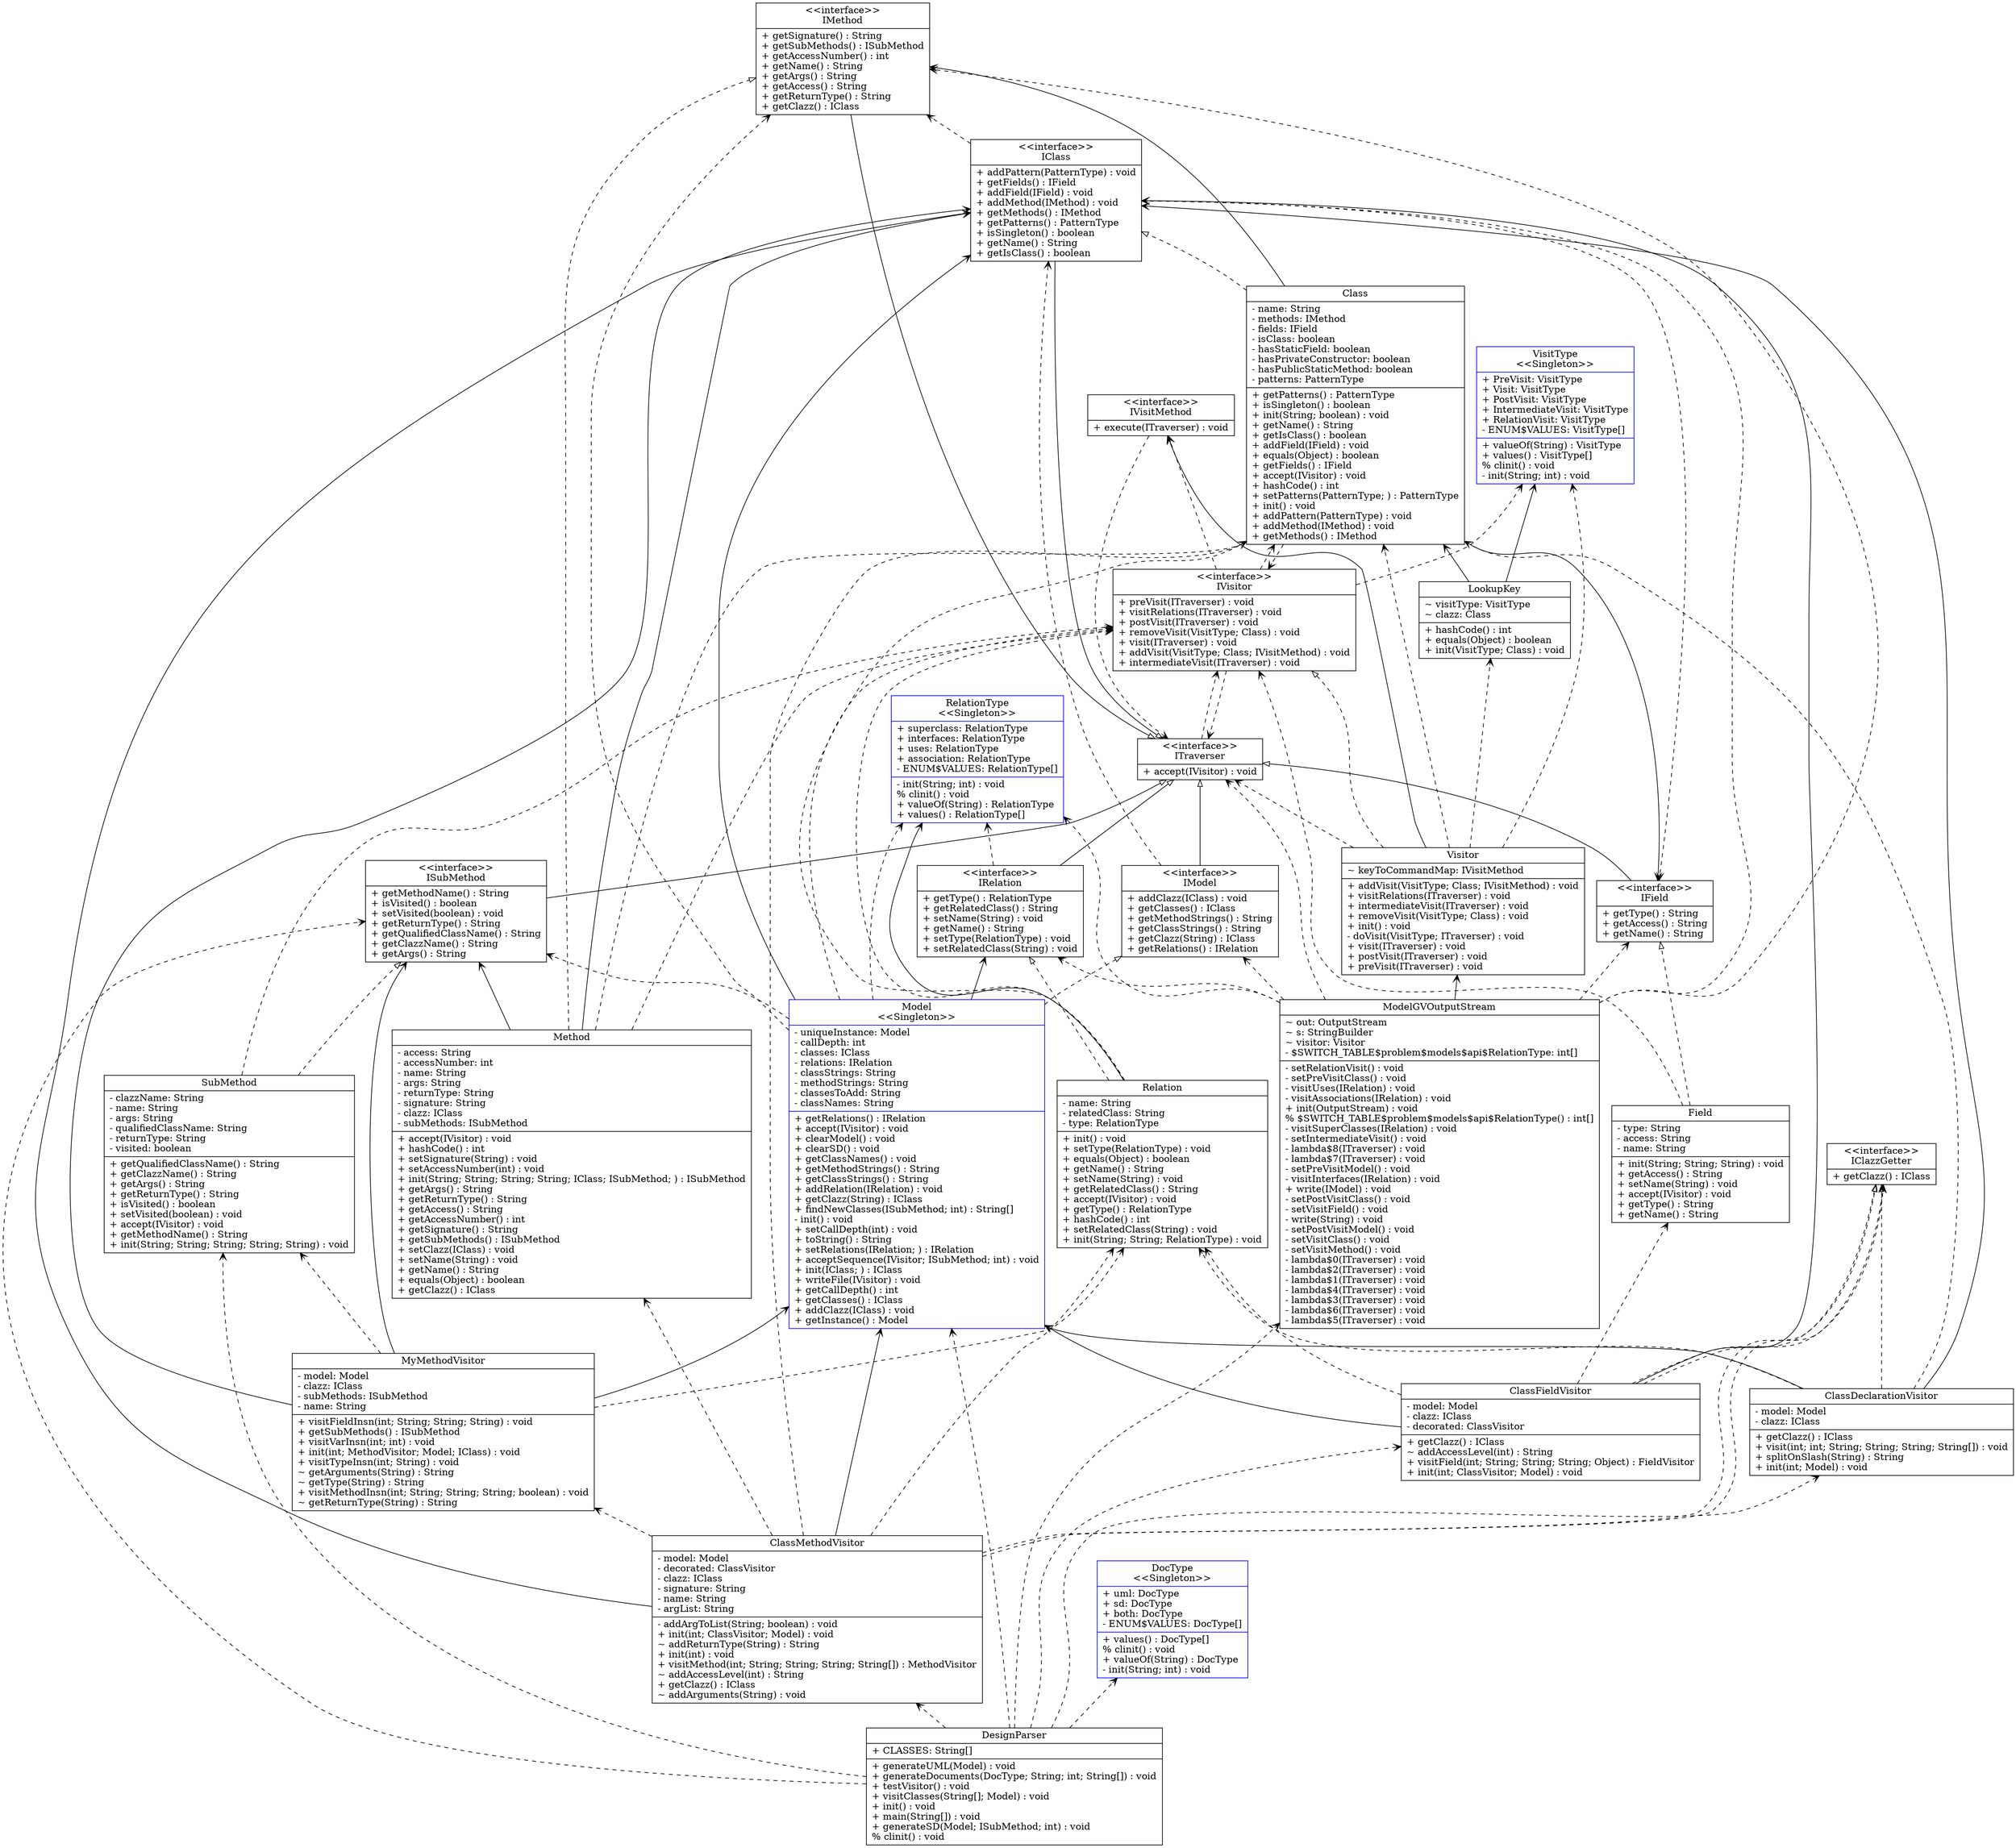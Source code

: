 digraph model{
rankdir = BT;
IField [
shape="record",
label = "{\<\<interface\>\>\nIField| + getType() : String\l+ getAccess() : String\l+ getName() : String\l}"
];

Relation [
shape="record",
label = "{Relation| - name: String\l- relatedClass: String\l- type: RelationType\l|+ init() : void\l+ setType(RelationType) : void\l+ equals(Object) : boolean\l+ getName() : String\l+ setName(String) : void\l+ getRelatedClass() : String\l+ accept(IVisitor) : void\l+ getType() : RelationType\l+ hashCode() : int\l+ setRelatedClass(String) : void\l+ init(String; String; RelationType) : void\l}"
];

IRelation [
shape="record",
label = "{\<\<interface\>\>\nIRelation| + getType() : RelationType\l+ getRelatedClass() : String\l+ setName(String) : void\l+ getName() : String\l+ setType(RelationType) : void\l+ setRelatedClass(String) : void\l}"
];

RelationType [
shape="record",color=blue
label = "{RelationType\n\<\<Singleton\>\>|+ superclass: RelationType\l+ interfaces: RelationType\l+ uses: RelationType\l+ association: RelationType\l- ENUM$VALUES: RelationType[]\l|- init(String; int) : void\l% clinit() : void\l+ valueOf(String) : RelationType\l+ values() : RelationType[]\l}"
];

IClazzGetter [
shape="record",
label = "{\<\<interface\>\>\nIClazzGetter| + getClazz() : IClass\l}"
];

Field [
shape="record",
label = "{Field| - type: String\l- access: String\l- name: String\l|+ init(String; String; String) : void\l+ getAccess() : String\l+ setName(String) : void\l+ accept(IVisitor) : void\l+ getType() : String\l+ getName() : String\l}"
];

IModel [
shape="record",
label = "{\<\<interface\>\>\nIModel| + addClazz(IClass) : void\l+ getClasses() : IClass\l+ getMethodStrings() : String\l+ getClassStrings() : String\l+ getClazz(String) : IClass\l+ getRelations() : IRelation\l}"
];

Model [
shape="record",color=blue
label = "{Model\n\<\<Singleton\>\>|- uniqueInstance: Model\l- callDepth: int\l- classes: IClass\l- relations: IRelation\l- classStrings: String\l- methodStrings: String\l- classesToAdd: String\l- classNames: String\l|+ getRelations() : IRelation\l+ accept(IVisitor) : void\l+ clearModel() : void\l+ clearSD() : void\l+ getClassNames() : void\l+ getMethodStrings() : String\l+ getClassStrings() : String\l+ addRelation(IRelation) : void\l+ getClazz(String) : IClass\l+ findNewClasses(ISubMethod; int) : String[]\l- init() : void\l+ setCallDepth(int) : void\l+ toString() : String\l+ setRelations(IRelation; ) : IRelation\l+ acceptSequence(IVisitor; ISubMethod; int) : void\l+ init(IClass; ) : IClass\l+ writeFile(IVisitor) : void\l+ getCallDepth() : int\l+ getClasses() : IClass\l+ addClazz(IClass) : void\l+ getInstance() : Model\l}"
];

VisitType [
shape="record",color=blue
label = "{VisitType\n\<\<Singleton\>\>|+ PreVisit: VisitType\l+ Visit: VisitType\l+ PostVisit: VisitType\l+ IntermediateVisit: VisitType\l+ RelationVisit: VisitType\l- ENUM$VALUES: VisitType[]\l|+ valueOf(String) : VisitType\l+ values() : VisitType[]\l% clinit() : void\l- init(String; int) : void\l}"
];

DocType [
shape="record",color=blue
label = "{DocType\n\<\<Singleton\>\>|+ uml: DocType\l+ sd: DocType\l+ both: DocType\l- ENUM$VALUES: DocType[]\l|+ values() : DocType[]\l% clinit() : void\l+ valueOf(String) : DocType\l- init(String; int) : void\l}"
];

IVisitor [
shape="record",
label = "{\<\<interface\>\>\nIVisitor| + preVisit(ITraverser) : void\l+ visitRelations(ITraverser) : void\l+ postVisit(ITraverser) : void\l+ removeVisit(VisitType; Class) : void\l+ visit(ITraverser) : void\l+ addVisit(VisitType; Class; IVisitMethod) : void\l+ intermediateVisit(ITraverser) : void\l}"
];

LookupKey [
shape="record",
label = "{LookupKey| ~ visitType: VisitType\l~ clazz: Class\l|+ hashCode() : int\l+ equals(Object) : boolean\l+ init(VisitType; Class) : void\l}"
];

Method [
shape="record",
label = "{Method| - access: String\l- accessNumber: int\l- name: String\l- args: String\l- returnType: String\l- signature: String\l- clazz: IClass\l- subMethods: ISubMethod\l|+ accept(IVisitor) : void\l+ hashCode() : int\l+ setSignature(String) : void\l+ setAccessNumber(int) : void\l+ init(String; String; String; String; IClass; ISubMethod; ) : ISubMethod\l+ getArgs() : String\l+ getReturnType() : String\l+ getAccess() : String\l+ getAccessNumber() : int\l+ getSignature() : String\l+ getSubMethods() : ISubMethod\l+ setClazz(IClass) : void\l+ setName(String) : void\l+ getName() : String\l+ equals(Object) : boolean\l+ getClazz() : IClass\l}"
];

IVisitMethod [
shape="record",
label = "{\<\<interface\>\>\nIVisitMethod| + execute(ITraverser) : void\l}"
];

DesignParser [
shape="record",
label = "{DesignParser| + CLASSES: String[]\l|+ generateUML(Model) : void\l+ generateDocuments(DocType; String; int; String[]) : void\l+ testVisitor() : void\l+ visitClasses(String[]; Model) : void\l+ init() : void\l+ main(String[]) : void\l+ generateSD(Model; ISubMethod; int) : void\l% clinit() : void\l}"
];

ClassFieldVisitor [
shape="record",
label = "{ClassFieldVisitor| - model: Model\l- clazz: IClass\l- decorated: ClassVisitor\l|+ getClazz() : IClass\l~ addAccessLevel(int) : String\l+ visitField(int; String; String; String; Object) : FieldVisitor\l+ init(int; ClassVisitor; Model) : void\l}"
];

MyMethodVisitor [
shape="record",
label = "{MyMethodVisitor| - model: Model\l- clazz: IClass\l- subMethods: ISubMethod\l- name: String\l|+ visitFieldInsn(int; String; String; String) : void\l+ getSubMethods() : ISubMethod\l+ visitVarInsn(int; int) : void\l+ init(int; MethodVisitor; Model; IClass) : void\l+ visitTypeInsn(int; String) : void\l~ getArguments(String) : String\l~ getType(String) : String\l+ visitMethodInsn(int; String; String; String; boolean) : void\l~ getReturnType(String) : String\l}"
];

IMethod [
shape="record",
label = "{\<\<interface\>\>\nIMethod| + getSignature() : String\l+ getSubMethods() : ISubMethod\l+ getAccessNumber() : int\l+ getName() : String\l+ getArgs() : String\l+ getAccess() : String\l+ getReturnType() : String\l+ getClazz() : IClass\l}"
];

Class [
shape="record",
label = "{Class| - name: String\l- methods: IMethod\l- fields: IField\l- isClass: boolean\l- hasStaticField: boolean\l- hasPrivateConstructor: boolean\l- hasPublicStaticMethod: boolean\l- patterns: PatternType\l|+ getPatterns() : PatternType\l+ isSingleton() : boolean\l+ init(String; boolean) : void\l+ getName() : String\l+ getIsClass() : boolean\l+ addField(IField) : void\l+ equals(Object) : boolean\l+ getFields() : IField\l+ accept(IVisitor) : void\l+ hashCode() : int\l+ setPatterns(PatternType; ) : PatternType\l+ init() : void\l+ addPattern(PatternType) : void\l+ addMethod(IMethod) : void\l+ getMethods() : IMethod\l}"
];

ITraverser [
shape="record",
label = "{\<\<interface\>\>\nITraverser| + accept(IVisitor) : void\l}"
];

ModelGVOutputStream [
shape="record",
label = "{ModelGVOutputStream| ~ out: OutputStream\l~ s: StringBuilder\l~ visitor: Visitor\l- $SWITCH_TABLE$problem$models$api$RelationType: int[]\l|- setRelationVisit() : void\l- setPreVisitClass() : void\l- visitUses(IRelation) : void\l- visitAssociations(IRelation) : void\l+ init(OutputStream) : void\l% $SWITCH_TABLE$problem$models$api$RelationType() : int[]\l- visitSuperClasses(IRelation) : void\l- setIntermediateVisit() : void\l- lambda$8(ITraverser) : void\l- lambda$7(ITraverser) : void\l- setPreVisitModel() : void\l- visitInterfaces(IRelation) : void\l+ write(IModel) : void\l- setPostVisitClass() : void\l- setVisitField() : void\l- write(String) : void\l- setPostVisitModel() : void\l- setVisitClass() : void\l- setVisitMethod() : void\l- lambda$0(ITraverser) : void\l- lambda$2(ITraverser) : void\l- lambda$1(ITraverser) : void\l- lambda$4(ITraverser) : void\l- lambda$3(ITraverser) : void\l- lambda$6(ITraverser) : void\l- lambda$5(ITraverser) : void\l}"
];

IClass [
shape="record",
label = "{\<\<interface\>\>\nIClass| + addPattern(PatternType) : void\l+ getFields() : IField\l+ addField(IField) : void\l+ addMethod(IMethod) : void\l+ getMethods() : IMethod\l+ getPatterns() : PatternType\l+ isSingleton() : boolean\l+ getName() : String\l+ getIsClass() : boolean\l}"
];

ClassMethodVisitor [
shape="record",
label = "{ClassMethodVisitor| - model: Model\l- decorated: ClassVisitor\l- clazz: IClass\l- signature: String\l- name: String\l- argList: String\l|- addArgToList(String; boolean) : void\l+ init(int; ClassVisitor; Model) : void\l~ addReturnType(String) : String\l+ init(int) : void\l+ visitMethod(int; String; String; String; String[]) : MethodVisitor\l~ addAccessLevel(int) : String\l+ getClazz() : IClass\l~ addArguments(String) : void\l}"
];

Visitor [
shape="record",
label = "{Visitor| ~ keyToCommandMap: IVisitMethod\l|+ addVisit(VisitType; Class; IVisitMethod) : void\l+ visitRelations(ITraverser) : void\l+ intermediateVisit(ITraverser) : void\l+ removeVisit(VisitType; Class) : void\l+ init() : void\l- doVisit(VisitType; ITraverser) : void\l+ visit(ITraverser) : void\l+ postVisit(ITraverser) : void\l+ preVisit(ITraverser) : void\l}"
];

SubMethod [
shape="record",
label = "{SubMethod| - clazzName: String\l- name: String\l- args: String\l- qualifiedClassName: String\l- returnType: String\l- visited: boolean\l|+ getQualifiedClassName() : String\l+ getClazzName() : String\l+ getArgs() : String\l+ getReturnType() : String\l+ isVisited() : boolean\l+ setVisited(boolean) : void\l+ accept(IVisitor) : void\l+ getMethodName() : String\l+ init(String; String; String; String; String) : void\l}"
];

ISubMethod [
shape="record",
label = "{\<\<interface\>\>\nISubMethod| + getMethodName() : String\l+ isVisited() : boolean\l+ setVisited(boolean) : void\l+ getReturnType() : String\l+ getQualifiedClassName() : String\l+ getClazzName() : String\l+ getArgs() : String\l}"
];

ClassDeclarationVisitor [
shape="record",
label = "{ClassDeclarationVisitor| - model: Model\l- clazz: IClass\l|+ getClazz() : IClass\l+ visit(int; int; String; String; String; String[]) : void\l+ splitOnSlash(String) : String\l+ init(int; Model) : void\l}"
];

//writing relations between classes now
ClassDeclarationVisitor -> IClazzGetter [arrowhead = "empty", style = "dashed"];
ClassDeclarationVisitor -> Model [arrowhead = "vee"];
ClassDeclarationVisitor -> IClass [arrowhead = "vee"];
ClassDeclarationVisitor -> Class [arrowhead = "vee", style = "dashed"];
ClassDeclarationVisitor -> Relation [arrowhead = "vee", style = "dashed"];
ClassFieldVisitor -> IClazzGetter [arrowhead = "empty", style = "dashed"];
ClassFieldVisitor -> Model [arrowhead = "vee"];
ClassFieldVisitor -> IClass [arrowhead = "vee"];
ClassFieldVisitor -> Relation [arrowhead = "vee", style = "dashed"];
ClassFieldVisitor -> Field [arrowhead = "vee", style = "dashed"];
ClassFieldVisitor -> IClazzGetter [arrowhead = "vee", style = "dashed"];
ClassMethodVisitor -> IClazzGetter [arrowhead = "empty", style = "dashed"];
ClassMethodVisitor -> Model [arrowhead = "vee"];
ClassMethodVisitor -> IClass [arrowhead = "vee"];
ClassMethodVisitor -> MyMethodVisitor [arrowhead = "vee", style = "dashed"];
ClassMethodVisitor -> Relation [arrowhead = "vee", style = "dashed"];
ClassMethodVisitor -> Method [arrowhead = "vee", style = "dashed"];
ClassMethodVisitor -> Class [arrowhead = "vee", style = "dashed"];
ClassMethodVisitor -> IClazzGetter [arrowhead = "vee", style = "dashed"];
DesignParser -> DocType [arrowhead = "vee", style = "dashed"];
DesignParser -> Model [arrowhead = "vee", style = "dashed"];
DesignParser -> SubMethod [arrowhead = "vee", style = "dashed"];
DesignParser -> ClassDeclarationVisitor [arrowhead = "vee", style = "dashed"];
DesignParser -> ClassFieldVisitor [arrowhead = "vee", style = "dashed"];
DesignParser -> ClassMethodVisitor [arrowhead = "vee", style = "dashed"];
DesignParser -> ModelGVOutputStream [arrowhead = "vee", style = "dashed"];
DesignParser -> ISubMethod [arrowhead = "vee", style = "dashed"];
MyMethodVisitor -> Model [arrowhead = "vee"];
MyMethodVisitor -> IClass [arrowhead = "vee"];
MyMethodVisitor -> ISubMethod [arrowhead = "vee"];
MyMethodVisitor -> SubMethod [arrowhead = "vee", style = "dashed"];
MyMethodVisitor -> Relation [arrowhead = "vee", style = "dashed"];
ITraverser -> IVisitor [arrowhead = "vee", style = "dashed"];
IVisitor -> ITraverser [arrowhead = "vee", style = "dashed"];
IVisitor -> VisitType [arrowhead = "vee", style = "dashed"];
IVisitor -> Class [arrowhead = "vee", style = "dashed"];
IVisitor -> IVisitMethod [arrowhead = "vee", style = "dashed"];
Visitor -> IVisitor [arrowhead = "empty", style = "dashed"];
Visitor -> IVisitMethod [arrowhead = "vee"];
Visitor -> ITraverser [arrowhead = "vee", style = "dashed"];
Visitor -> VisitType [arrowhead = "vee", style = "dashed"];
Visitor -> LookupKey [arrowhead = "vee", style = "dashed"];
Visitor -> Class [arrowhead = "vee", style = "dashed"];
LookupKey -> VisitType [arrowhead = "vee"];
LookupKey -> Class [arrowhead = "vee"];
IVisitMethod -> ITraverser [arrowhead = "vee", style = "dashed"];
IClass -> ITraverser [arrowhead = "empty"];
IClass -> IMethod [arrowhead = "vee", style = "dashed"];
IClass -> IField [arrowhead = "vee", style = "dashed"];
IField -> ITraverser [arrowhead = "empty"];
IMethod -> ITraverser [arrowhead = "empty"];
IModel -> ITraverser [arrowhead = "empty"];
IModel -> IClass [arrowhead = "vee", style = "dashed"];
IRelation -> ITraverser [arrowhead = "empty"];
IRelation -> RelationType [arrowhead = "vee", style = "dashed"];
ISubMethod -> ITraverser [arrowhead = "empty"];
Class -> IClass [arrowhead = "empty", style = "dashed"];
Class -> IMethod [arrowhead = "vee"];
Class -> IField [arrowhead = "vee"];
Class -> IVisitor [arrowhead = "vee", style = "dashed"];
Field -> IField [arrowhead = "empty", style = "dashed"];
Field -> IVisitor [arrowhead = "vee", style = "dashed"];
Method -> IMethod [arrowhead = "empty", style = "dashed"];
Method -> IClass [arrowhead = "vee"];
Method -> ISubMethod [arrowhead = "vee"];
Method -> IVisitor [arrowhead = "vee", style = "dashed"];
Method -> Class [arrowhead = "vee", style = "dashed"];
Model -> IModel [arrowhead = "empty", style = "dashed"];
Model -> IClass [arrowhead = "vee"];
Model -> IRelation [arrowhead = "vee"];
Model -> RelationType [arrowhead = "vee", style = "dashed"];
Model -> IVisitor [arrowhead = "vee", style = "dashed"];
Model -> ISubMethod [arrowhead = "vee", style = "dashed"];
Model -> IMethod [arrowhead = "vee", style = "dashed"];
ModelGVOutputStream -> Visitor [arrowhead = "vee"];
ModelGVOutputStream -> IModel [arrowhead = "vee", style = "dashed"];
ModelGVOutputStream -> IRelation [arrowhead = "vee", style = "dashed"];
ModelGVOutputStream -> ITraverser [arrowhead = "vee", style = "dashed"];
ModelGVOutputStream -> IClass [arrowhead = "vee", style = "dashed"];
ModelGVOutputStream -> IMethod [arrowhead = "vee", style = "dashed"];
ModelGVOutputStream -> IField [arrowhead = "vee", style = "dashed"];
ModelGVOutputStream -> RelationType [arrowhead = "vee", style = "dashed"];
Relation -> IRelation [arrowhead = "empty", style = "dashed"];
Relation -> RelationType [arrowhead = "vee"];
Relation -> IVisitor [arrowhead = "vee", style = "dashed"];
Relation -> Class [arrowhead = "vee", style = "dashed"];
SubMethod -> ISubMethod [arrowhead = "empty", style = "dashed"];
SubMethod -> IVisitor [arrowhead = "vee", style = "dashed"];
}